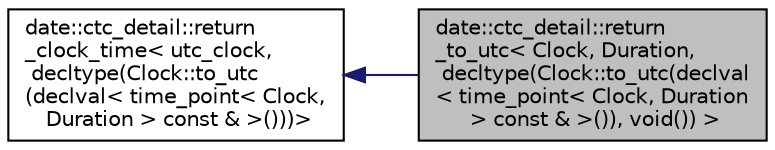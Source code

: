 digraph "date::ctc_detail::return_to_utc&lt; Clock, Duration, decltype(Clock::to_utc(declval&lt; time_point&lt; Clock, Duration &gt; const &amp; &gt;()), void()) &gt;"
{
 // LATEX_PDF_SIZE
  edge [fontname="Helvetica",fontsize="10",labelfontname="Helvetica",labelfontsize="10"];
  node [fontname="Helvetica",fontsize="10",shape=record];
  rankdir="LR";
  Node1 [label="date::ctc_detail::return\l_to_utc\< Clock, Duration,\l decltype(Clock::to_utc(declval\l\< time_point\< Clock, Duration\l \> const & \>()), void()) \>",height=0.2,width=0.4,color="black", fillcolor="grey75", style="filled", fontcolor="black",tooltip=" "];
  Node2 -> Node1 [dir="back",color="midnightblue",fontsize="10",style="solid",fontname="Helvetica"];
  Node2 [label="date::ctc_detail::return\l_clock_time\< utc_clock,\l decltype(Clock::to_utc\l(declval\< time_point\< Clock,\l Duration \> const & \>()))\>",height=0.2,width=0.4,color="black", fillcolor="white", style="filled",URL="$structdate_1_1ctc__detail_1_1return__clock__time.html",tooltip=" "];
}
